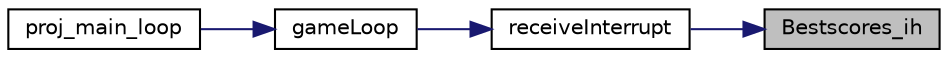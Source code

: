 digraph "Bestscores_ih"
{
 // LATEX_PDF_SIZE
  edge [fontname="Helvetica",fontsize="10",labelfontname="Helvetica",labelfontsize="10"];
  node [fontname="Helvetica",fontsize="10",shape=record];
  rankdir="RL";
  Node1 [label="Bestscores_ih",height=0.2,width=0.4,color="black", fillcolor="grey75", style="filled", fontcolor="black",tooltip="BestScores menu interrupt handler."];
  Node1 -> Node2 [dir="back",color="midnightblue",fontsize="10",style="solid",fontname="Helvetica"];
  Node2 [label="receiveInterrupt",height=0.2,width=0.4,color="black", fillcolor="white", style="filled",URL="$_game_8h.html#a2bc13b25628ee7b60fb6d5c72da10d39",tooltip="Redirects the interrupt received to its handler deppending on the current gameMenu."];
  Node2 -> Node3 [dir="back",color="midnightblue",fontsize="10",style="solid",fontname="Helvetica"];
  Node3 [label="gameLoop",height=0.2,width=0.4,color="black", fillcolor="white", style="filled",URL="$_game_8h.html#ae3fcb6ab83836a82d8ab58a853667cba",tooltip="Game main loop, subscribes and receives all the interrupts from each device, in the end unsubscribes ..."];
  Node3 -> Node4 [dir="back",color="midnightblue",fontsize="10",style="solid",fontname="Helvetica"];
  Node4 [label="proj_main_loop",height=0.2,width=0.4,color="black", fillcolor="white", style="filled",URL="$proj_8c.html#a90aad768b0a0b41e4bcacc566b0cae6e",tooltip=" "];
}
